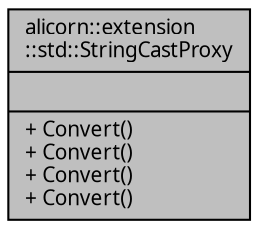 digraph "alicorn::extension::std::StringCastProxy"
{
 // INTERACTIVE_SVG=YES
  edge [fontname="Verdana",fontsize="10",labelfontname="Verdana",labelfontsize="10"];
  node [fontname="Verdana",fontsize="10",shape=record];
  Node1 [label="{alicorn::extension\l::std::StringCastProxy\n||+ Convert()\l+ Convert()\l+ Convert()\l+ Convert()\l}",height=0.2,width=0.4,color="black", fillcolor="grey75", style="filled", fontcolor="black"];
}
